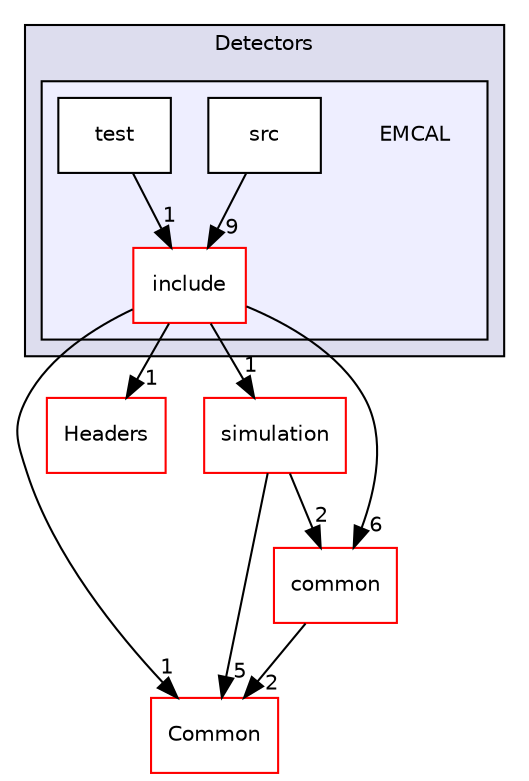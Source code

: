 digraph "/home/travis/build/AliceO2Group/AliceO2/DataFormats/Detectors/EMCAL" {
  bgcolor=transparent;
  compound=true
  node [ fontsize="10", fontname="Helvetica"];
  edge [ labelfontsize="10", labelfontname="Helvetica"];
  subgraph clusterdir_2801adc79bf3c286b1b479858d2cade4 {
    graph [ bgcolor="#ddddee", pencolor="black", label="Detectors" fontname="Helvetica", fontsize="10", URL="dir_2801adc79bf3c286b1b479858d2cade4.html"]
  subgraph clusterdir_ed32e563080284594a91de8f304ad307 {
    graph [ bgcolor="#eeeeff", pencolor="black", label="" URL="dir_ed32e563080284594a91de8f304ad307.html"];
    dir_ed32e563080284594a91de8f304ad307 [shape=plaintext label="EMCAL"];
    dir_3e9d4b8f9a8320be9d9c70c9c7d173dc [shape=box label="include" color="red" fillcolor="white" style="filled" URL="dir_3e9d4b8f9a8320be9d9c70c9c7d173dc.html"];
    dir_aa3521a392a8355f8c849a53d33c1aa7 [shape=box label="src" color="black" fillcolor="white" style="filled" URL="dir_aa3521a392a8355f8c849a53d33c1aa7.html"];
    dir_c007bfa9f1537cc23fde19f8104104ed [shape=box label="test" color="black" fillcolor="white" style="filled" URL="dir_c007bfa9f1537cc23fde19f8104104ed.html"];
  }
  }
  dir_4ab6b4cc6a7edbff49100e9123df213f [shape=box label="Common" color="red" URL="dir_4ab6b4cc6a7edbff49100e9123df213f.html"];
  dir_183e7c4434404fe9096e1bd8673e1fcf [shape=box label="Headers" color="red" URL="dir_183e7c4434404fe9096e1bd8673e1fcf.html"];
  dir_047746f9f311f49446db9474b7431d0d [shape=box label="simulation" color="red" URL="dir_047746f9f311f49446db9474b7431d0d.html"];
  dir_7924ba4398ae4560cd37376e44666c6d [shape=box label="common" color="red" URL="dir_7924ba4398ae4560cd37376e44666c6d.html"];
  dir_aa3521a392a8355f8c849a53d33c1aa7->dir_3e9d4b8f9a8320be9d9c70c9c7d173dc [headlabel="9", labeldistance=1.5 headhref="dir_000147_000096.html"];
  dir_c007bfa9f1537cc23fde19f8104104ed->dir_3e9d4b8f9a8320be9d9c70c9c7d173dc [headlabel="1", labeldistance=1.5 headhref="dir_000190_000096.html"];
  dir_3e9d4b8f9a8320be9d9c70c9c7d173dc->dir_4ab6b4cc6a7edbff49100e9123df213f [headlabel="1", labeldistance=1.5 headhref="dir_000096_000027.html"];
  dir_3e9d4b8f9a8320be9d9c70c9c7d173dc->dir_183e7c4434404fe9096e1bd8673e1fcf [headlabel="1", labeldistance=1.5 headhref="dir_000096_000080.html"];
  dir_3e9d4b8f9a8320be9d9c70c9c7d173dc->dir_047746f9f311f49446db9474b7431d0d [headlabel="1", labeldistance=1.5 headhref="dir_000096_000247.html"];
  dir_3e9d4b8f9a8320be9d9c70c9c7d173dc->dir_7924ba4398ae4560cd37376e44666c6d [headlabel="6", labeldistance=1.5 headhref="dir_000096_000077.html"];
  dir_047746f9f311f49446db9474b7431d0d->dir_4ab6b4cc6a7edbff49100e9123df213f [headlabel="5", labeldistance=1.5 headhref="dir_000247_000027.html"];
  dir_047746f9f311f49446db9474b7431d0d->dir_7924ba4398ae4560cd37376e44666c6d [headlabel="2", labeldistance=1.5 headhref="dir_000247_000077.html"];
  dir_7924ba4398ae4560cd37376e44666c6d->dir_4ab6b4cc6a7edbff49100e9123df213f [headlabel="2", labeldistance=1.5 headhref="dir_000077_000027.html"];
}
